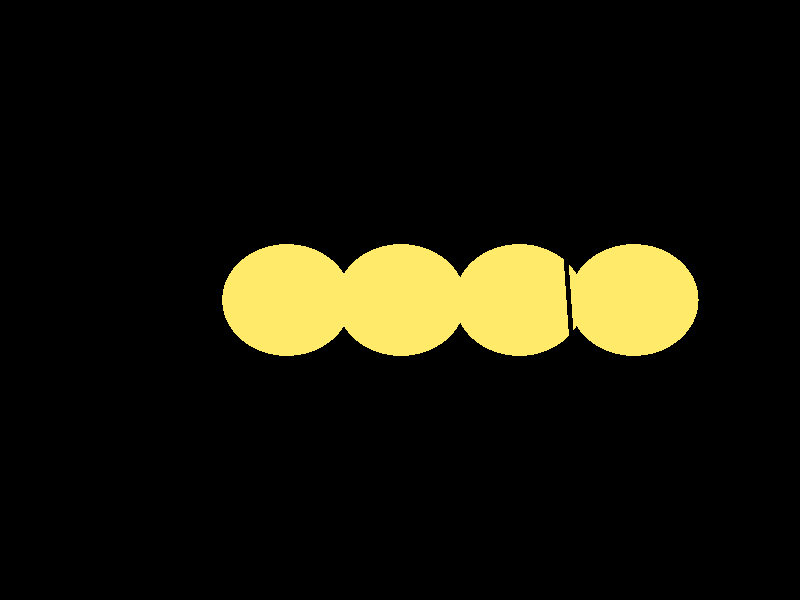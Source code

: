 #include "colors.inc"
#include "finish.inc"

global_settings {assumed_gamma 1 max_trace_level 6}
background {color White transmit 1.0}
camera {orthographic
  right -16.83*x up 14.60*y
  direction 1.00*z
  location <0,0,50.00> look_at <0,0,0>}


light_source {<  2.00,   3.00,  40.00> color White
  area_light <0.70, 0, 0>, <0, 0.70, 0>, 3, 3
  adaptive 1 jitter}
// no fog
#declare simple = finish {phong 0.7}
#declare pale = finish {ambient 0.5 diffuse 0.85 roughness 0.001 specular 0.200 }
#declare intermediate = finish {ambient 0.3 diffuse 0.6 specular 0.1 roughness 0.04}
#declare vmd = finish {ambient 0.0 diffuse 0.65 phong 0.1 phong_size 40.0 specular 0.5 }
#declare jmol = finish {ambient 0.2 diffuse 0.6 specular 1 roughness 0.001 metallic}
#declare ase2 = finish {ambient 0.05 brilliance 3 diffuse 0.6 metallic specular 0.7 roughness 0.04 reflection 0.15}
#declare ase3 = finish {ambient 0.15 brilliance 2 diffuse 0.6 metallic specular 1.0 roughness 0.001 reflection 0.0}
#declare glass = finish {ambient 0.05 diffuse 0.3 specular 1.0 roughness 0.001}
#declare glass2 = finish {ambient 0.01 diffuse 0.3 specular 1.0 reflection 0.25 roughness 0.001}
#declare Rcell = 0.050;
#declare Rbond = 0.100;

#macro atom(LOC, R, COL, TRANS, FIN)
  sphere{LOC, R texture{pigment{color COL transmit TRANS} finish{FIN}}}
#end
#macro constrain(LOC, R, COL, TRANS FIN)
union{torus{R, Rcell rotate 45*z texture{pigment{color COL transmit TRANS} finish{FIN}}}
     torus{R, Rcell rotate -45*z texture{pigment{color COL transmit TRANS} finish{FIN}}}
     translate LOC}
#end

cylinder {< -7.30,  -6.95,  -6.05>, <  3.97,  -6.95,  -1.95>, Rcell pigment {Black}}
cylinder {< -3.26,  -4.87, -17.15>, <  8.02,  -4.87, -13.05>, Rcell pigment {Black}}
cylinder {< -3.97,   6.95, -15.20>, <  7.30,   6.95, -11.09>, Rcell pigment {Black}}
cylinder {< -8.02,   4.87,  -4.09>, <  3.26,   4.87,   0.01>, Rcell pigment {Black}}
cylinder {< -7.30,  -6.95,  -6.05>, < -3.26,  -4.87, -17.15>, Rcell pigment {Black}}
cylinder {<  3.97,  -6.95,  -1.95>, <  8.02,  -4.87, -13.05>, Rcell pigment {Black}}
cylinder {<  3.26,   4.87,   0.01>, <  7.30,   6.95, -11.09>, Rcell pigment {Black}}
cylinder {< -8.02,   4.87,  -4.09>, < -3.97,   6.95, -15.20>, Rcell pigment {Black}}
cylinder {< -7.30,  -6.95,  -6.05>, < -8.02,   4.87,  -4.09>, Rcell pigment {Black}}
cylinder {<  3.97,  -6.95,  -1.95>, <  3.26,   4.87,   0.01>, Rcell pigment {Black}}
cylinder {<  8.02,  -4.87, -13.05>, <  7.30,   6.95, -11.09>, Rcell pigment {Black}}
cylinder {< -3.26,  -4.87, -17.15>, < -3.97,   6.95, -15.20>, Rcell pigment {Black}}
atom(<  0.02,   0.00,  -8.56>, 1.36, rgb <1.00, 0.82, 0.14>, 0.0, ase3) // #0
atom(< -2.38,   0.00,  -9.44>, 1.36, rgb <1.00, 0.82, 0.14>, 0.0, ase3) // #1
atom(<  4.92,   0.00,  -6.78>, 1.36, rgb <1.00, 0.82, 0.14>, 0.0, ase3) // #2
atom(<  2.51,   0.00,  -7.66>, 1.36, rgb <1.00, 0.82, 0.14>, 0.0, ase3) // #3

// no constraints

